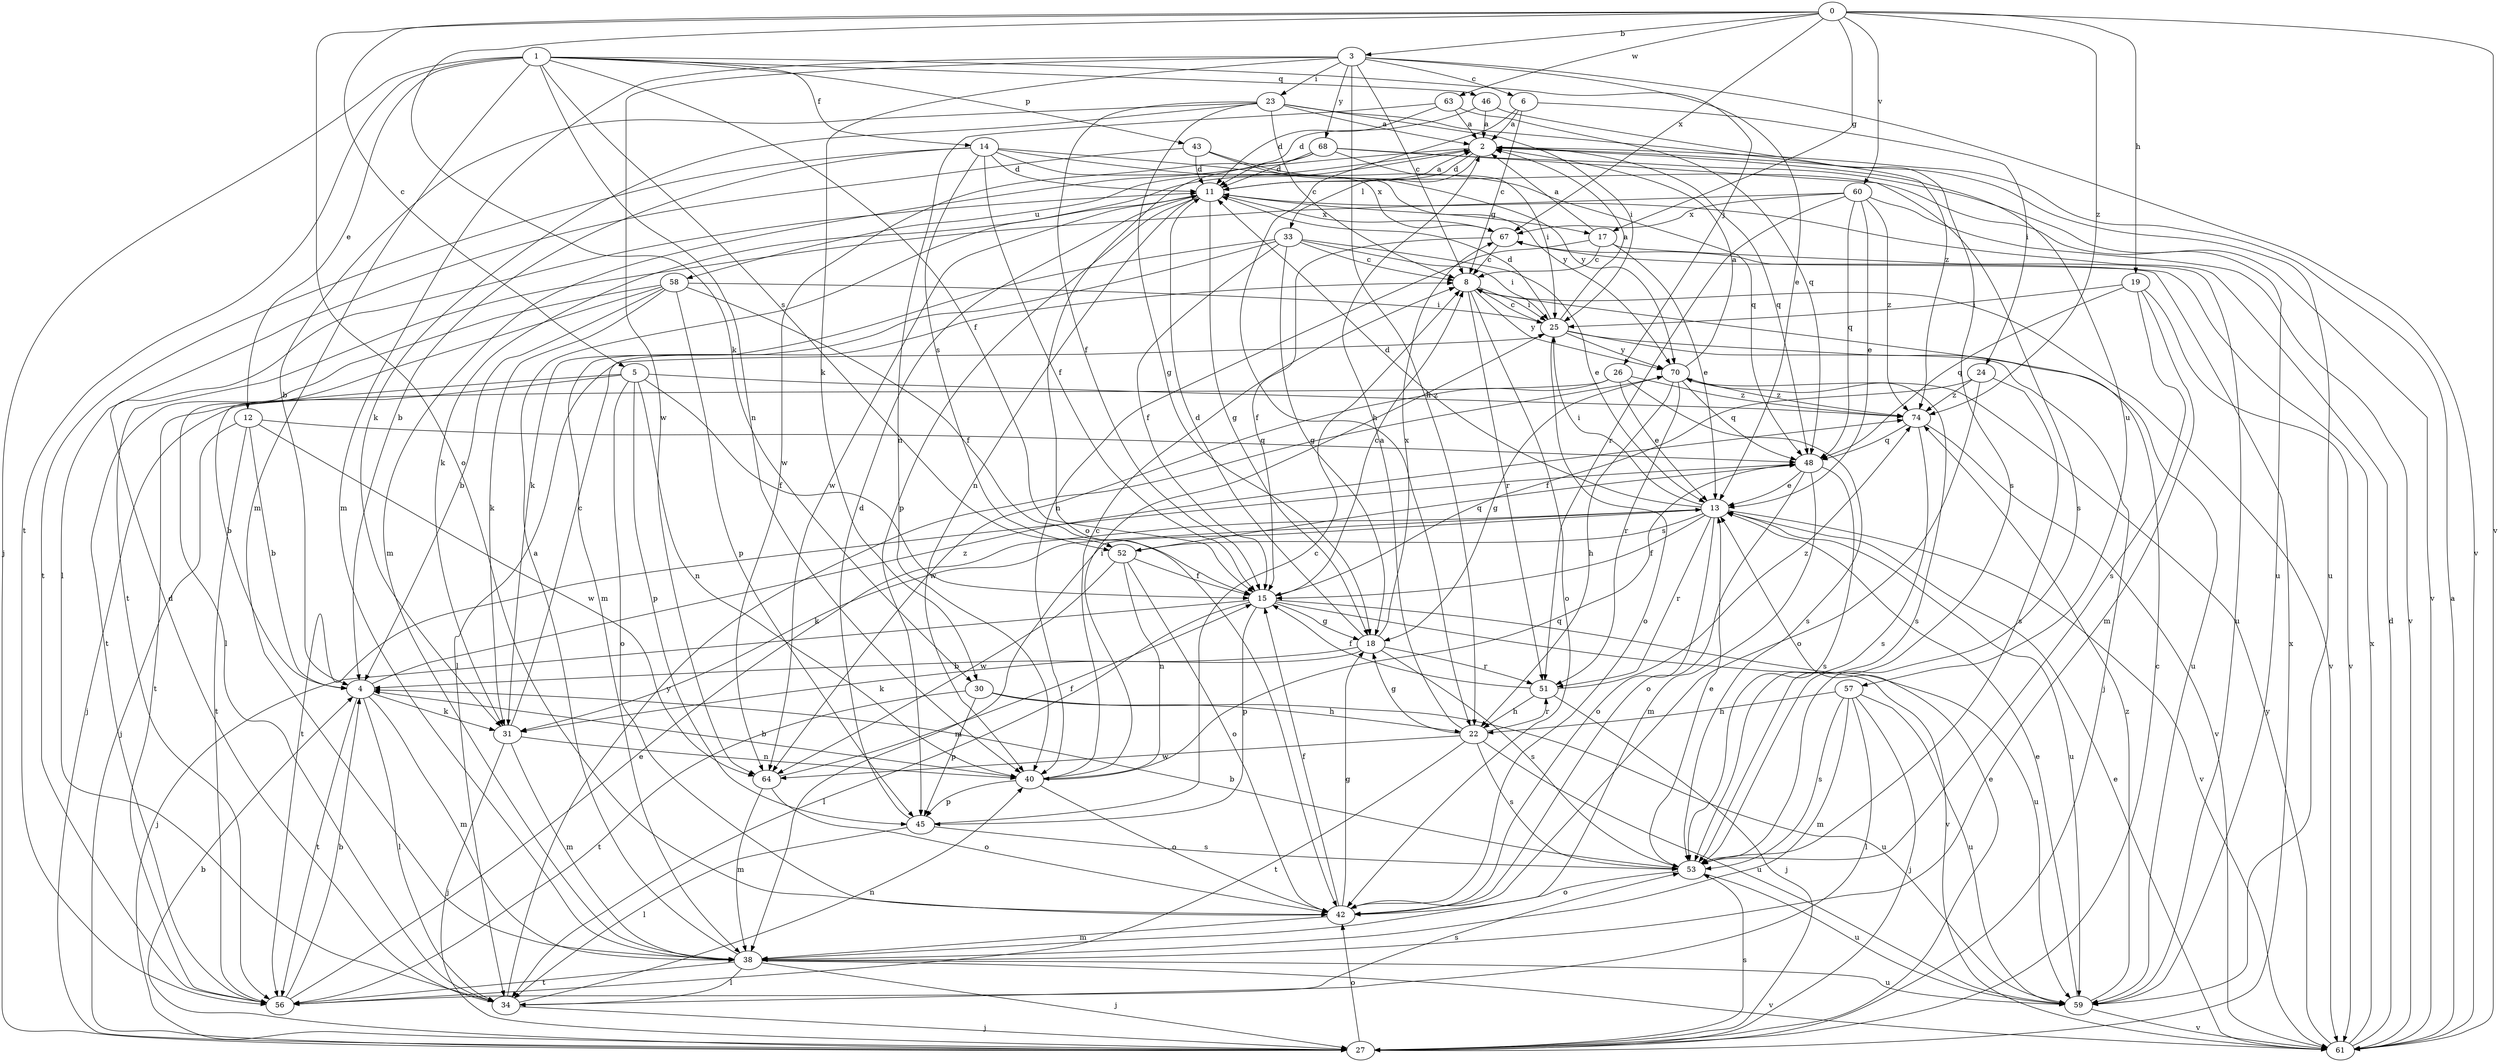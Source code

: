 strict digraph  {
0;
1;
2;
3;
4;
5;
6;
8;
11;
12;
13;
14;
15;
17;
18;
19;
22;
23;
24;
25;
26;
27;
30;
31;
33;
34;
38;
40;
42;
43;
45;
46;
48;
51;
52;
53;
56;
57;
58;
59;
60;
61;
63;
64;
67;
68;
70;
74;
0 -> 3  [label=b];
0 -> 5  [label=c];
0 -> 17  [label=g];
0 -> 19  [label=h];
0 -> 30  [label=k];
0 -> 42  [label=o];
0 -> 60  [label=v];
0 -> 61  [label=v];
0 -> 63  [label=w];
0 -> 67  [label=x];
0 -> 74  [label=z];
1 -> 12  [label=e];
1 -> 14  [label=f];
1 -> 15  [label=f];
1 -> 26  [label=j];
1 -> 27  [label=j];
1 -> 38  [label=m];
1 -> 40  [label=n];
1 -> 43  [label=p];
1 -> 46  [label=q];
1 -> 52  [label=s];
1 -> 56  [label=t];
2 -> 11  [label=d];
2 -> 33  [label=l];
2 -> 38  [label=m];
2 -> 48  [label=q];
2 -> 57  [label=u];
2 -> 58  [label=u];
2 -> 59  [label=u];
3 -> 6  [label=c];
3 -> 8  [label=c];
3 -> 13  [label=e];
3 -> 22  [label=h];
3 -> 23  [label=i];
3 -> 30  [label=k];
3 -> 38  [label=m];
3 -> 61  [label=v];
3 -> 64  [label=w];
3 -> 68  [label=y];
4 -> 31  [label=k];
4 -> 34  [label=l];
4 -> 38  [label=m];
4 -> 56  [label=t];
4 -> 74  [label=z];
5 -> 4  [label=b];
5 -> 15  [label=f];
5 -> 40  [label=n];
5 -> 42  [label=o];
5 -> 45  [label=p];
5 -> 56  [label=t];
5 -> 74  [label=z];
6 -> 2  [label=a];
6 -> 8  [label=c];
6 -> 22  [label=h];
6 -> 24  [label=i];
8 -> 25  [label=i];
8 -> 42  [label=o];
8 -> 51  [label=r];
8 -> 61  [label=v];
8 -> 70  [label=y];
11 -> 2  [label=a];
11 -> 17  [label=g];
11 -> 18  [label=g];
11 -> 31  [label=k];
11 -> 40  [label=n];
11 -> 45  [label=p];
11 -> 64  [label=w];
11 -> 67  [label=x];
12 -> 4  [label=b];
12 -> 27  [label=j];
12 -> 48  [label=q];
12 -> 56  [label=t];
12 -> 64  [label=w];
13 -> 11  [label=d];
13 -> 15  [label=f];
13 -> 25  [label=i];
13 -> 31  [label=k];
13 -> 38  [label=m];
13 -> 42  [label=o];
13 -> 51  [label=r];
13 -> 52  [label=s];
13 -> 59  [label=u];
13 -> 61  [label=v];
14 -> 4  [label=b];
14 -> 11  [label=d];
14 -> 15  [label=f];
14 -> 48  [label=q];
14 -> 52  [label=s];
14 -> 56  [label=t];
14 -> 67  [label=x];
14 -> 70  [label=y];
15 -> 8  [label=c];
15 -> 18  [label=g];
15 -> 27  [label=j];
15 -> 34  [label=l];
15 -> 45  [label=p];
15 -> 59  [label=u];
15 -> 61  [label=v];
17 -> 2  [label=a];
17 -> 8  [label=c];
17 -> 13  [label=e];
17 -> 40  [label=n];
17 -> 59  [label=u];
18 -> 4  [label=b];
18 -> 11  [label=d];
18 -> 31  [label=k];
18 -> 51  [label=r];
18 -> 53  [label=s];
18 -> 67  [label=x];
19 -> 25  [label=i];
19 -> 38  [label=m];
19 -> 48  [label=q];
19 -> 53  [label=s];
19 -> 61  [label=v];
22 -> 2  [label=a];
22 -> 18  [label=g];
22 -> 51  [label=r];
22 -> 53  [label=s];
22 -> 56  [label=t];
22 -> 59  [label=u];
22 -> 64  [label=w];
23 -> 2  [label=a];
23 -> 4  [label=b];
23 -> 8  [label=c];
23 -> 15  [label=f];
23 -> 18  [label=g];
23 -> 25  [label=i];
23 -> 31  [label=k];
23 -> 74  [label=z];
24 -> 15  [label=f];
24 -> 42  [label=o];
24 -> 53  [label=s];
24 -> 74  [label=z];
25 -> 2  [label=a];
25 -> 8  [label=c];
25 -> 11  [label=d];
25 -> 27  [label=j];
25 -> 34  [label=l];
25 -> 42  [label=o];
25 -> 59  [label=u];
25 -> 70  [label=y];
26 -> 13  [label=e];
26 -> 27  [label=j];
26 -> 53  [label=s];
26 -> 64  [label=w];
26 -> 74  [label=z];
27 -> 4  [label=b];
27 -> 8  [label=c];
27 -> 13  [label=e];
27 -> 42  [label=o];
27 -> 53  [label=s];
27 -> 67  [label=x];
30 -> 22  [label=h];
30 -> 45  [label=p];
30 -> 56  [label=t];
30 -> 59  [label=u];
31 -> 8  [label=c];
31 -> 27  [label=j];
31 -> 38  [label=m];
31 -> 40  [label=n];
33 -> 8  [label=c];
33 -> 13  [label=e];
33 -> 15  [label=f];
33 -> 18  [label=g];
33 -> 25  [label=i];
33 -> 31  [label=k];
33 -> 38  [label=m];
34 -> 11  [label=d];
34 -> 27  [label=j];
34 -> 40  [label=n];
34 -> 70  [label=y];
38 -> 2  [label=a];
38 -> 27  [label=j];
38 -> 34  [label=l];
38 -> 56  [label=t];
38 -> 59  [label=u];
38 -> 61  [label=v];
40 -> 4  [label=b];
40 -> 8  [label=c];
40 -> 25  [label=i];
40 -> 42  [label=o];
40 -> 45  [label=p];
40 -> 48  [label=q];
42 -> 15  [label=f];
42 -> 18  [label=g];
42 -> 38  [label=m];
43 -> 11  [label=d];
43 -> 34  [label=l];
43 -> 59  [label=u];
43 -> 70  [label=y];
45 -> 8  [label=c];
45 -> 11  [label=d];
45 -> 34  [label=l];
45 -> 53  [label=s];
46 -> 2  [label=a];
46 -> 11  [label=d];
46 -> 53  [label=s];
48 -> 13  [label=e];
48 -> 38  [label=m];
48 -> 42  [label=o];
48 -> 53  [label=s];
48 -> 56  [label=t];
51 -> 15  [label=f];
51 -> 22  [label=h];
51 -> 27  [label=j];
51 -> 74  [label=z];
52 -> 15  [label=f];
52 -> 40  [label=n];
52 -> 42  [label=o];
52 -> 48  [label=q];
52 -> 64  [label=w];
53 -> 4  [label=b];
53 -> 13  [label=e];
53 -> 42  [label=o];
53 -> 59  [label=u];
56 -> 4  [label=b];
56 -> 13  [label=e];
56 -> 53  [label=s];
57 -> 22  [label=h];
57 -> 27  [label=j];
57 -> 34  [label=l];
57 -> 38  [label=m];
57 -> 53  [label=s];
57 -> 59  [label=u];
58 -> 4  [label=b];
58 -> 15  [label=f];
58 -> 25  [label=i];
58 -> 31  [label=k];
58 -> 34  [label=l];
58 -> 45  [label=p];
58 -> 56  [label=t];
59 -> 13  [label=e];
59 -> 61  [label=v];
59 -> 74  [label=z];
60 -> 13  [label=e];
60 -> 48  [label=q];
60 -> 51  [label=r];
60 -> 56  [label=t];
60 -> 61  [label=v];
60 -> 67  [label=x];
60 -> 74  [label=z];
61 -> 2  [label=a];
61 -> 11  [label=d];
61 -> 13  [label=e];
61 -> 67  [label=x];
61 -> 70  [label=y];
63 -> 2  [label=a];
63 -> 11  [label=d];
63 -> 40  [label=n];
63 -> 48  [label=q];
64 -> 15  [label=f];
64 -> 38  [label=m];
64 -> 42  [label=o];
67 -> 8  [label=c];
67 -> 15  [label=f];
68 -> 11  [label=d];
68 -> 25  [label=i];
68 -> 42  [label=o];
68 -> 53  [label=s];
68 -> 61  [label=v];
68 -> 64  [label=w];
70 -> 2  [label=a];
70 -> 18  [label=g];
70 -> 22  [label=h];
70 -> 48  [label=q];
70 -> 51  [label=r];
70 -> 53  [label=s];
70 -> 74  [label=z];
74 -> 48  [label=q];
74 -> 53  [label=s];
74 -> 61  [label=v];
}
